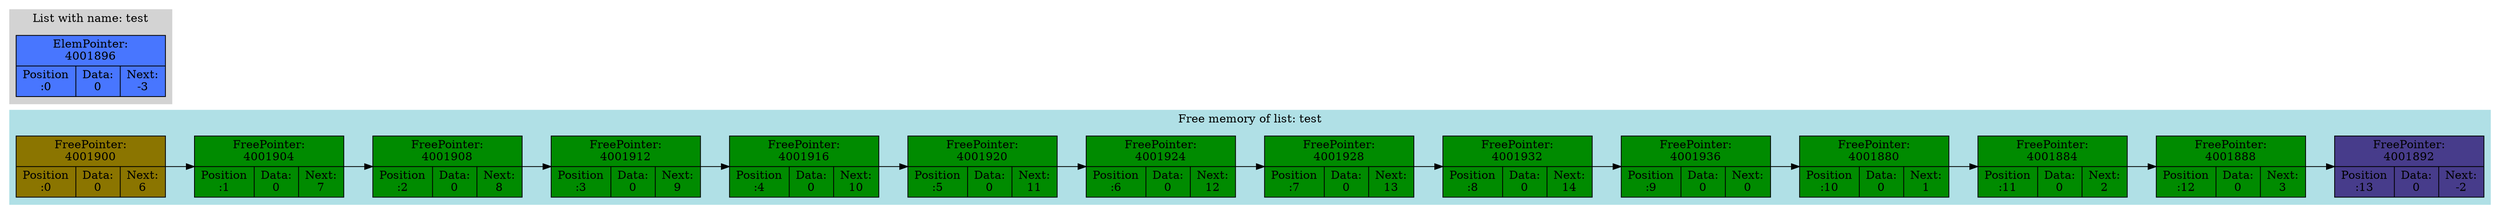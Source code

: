 digraph G{
subgraph clustermem {
style=filled;
color=powderblue;
f0 [shape=record, label="FreePointer:\n4001900 | {Position\n:0 | Data:\n0 | Next:\n6}",style="filled",fillcolor="gold4"];
f0->f1
f1 [shape=record, label="FreePointer:\n4001904 | {Position\n:1 | Data:\n0 | Next:\n7}",style="filled",fillcolor="green4"];
f1->f2
f2 [shape=record, label="FreePointer:\n4001908 | {Position\n:2 | Data:\n0 | Next:\n8}",style="filled",fillcolor="green4"];
f2->f3
f3 [shape=record, label="FreePointer:\n4001912 | {Position\n:3 | Data:\n0 | Next:\n9}",style="filled",fillcolor="green4"];
f3->f4
f4 [shape=record, label="FreePointer:\n4001916 | {Position\n:4 | Data:\n0 | Next:\n10}",style="filled",fillcolor="green4"];
f4->f5
f5 [shape=record, label="FreePointer:\n4001920 | {Position\n:5 | Data:\n0 | Next:\n11}",style="filled",fillcolor="green4"];
f5->f6
f6 [shape=record, label="FreePointer:\n4001924 | {Position\n:6 | Data:\n0 | Next:\n12}",style="filled",fillcolor="green4"];
f6->f7
f7 [shape=record, label="FreePointer:\n4001928 | {Position\n:7 | Data:\n0 | Next:\n13}",style="filled",fillcolor="green4"];
f7->f8
f8 [shape=record, label="FreePointer:\n4001932 | {Position\n:8 | Data:\n0 | Next:\n14}",style="filled",fillcolor="green4"];
f8->f9
f9 [shape=record, label="FreePointer:\n4001936 | {Position\n:9 | Data:\n0 | Next:\n0}",style="filled",fillcolor="green4"];
f9->f10
f10 [shape=record, label="FreePointer:\n4001880 | {Position\n:10 | Data:\n0 | Next:\n1}",style="filled",fillcolor="green4"];
f10->f11
f11 [shape=record, label="FreePointer:\n4001884 | {Position\n:11 | Data:\n0 | Next:\n2}",style="filled",fillcolor="green4"];
f11->f12
f12 [shape=record, label="FreePointer:\n4001888 | {Position\n:12 | Data:\n0 | Next:\n3}",style="filled",fillcolor="green4"];
f12->f13
f13 [shape=record, label="FreePointer:\n4001892 | {Position\n:13 | Data:\n0 | Next:\n-2}",style="filled",fillcolor="slateblue4"];
label = "Free memory of list: test"}
rankdir=LR;
subgraph clusterlist {
style=filled;
color=lightgrey;
0 [shape=record, label="ElemPointer:\n4001896 | {Position\n:0 | Data:\n0 | Next:\n-3}",style="filled",fillcolor="gold2"];
0 [shape=record, label="ElemPointer:\n4001896 | {Position\n:0 | Data:\n0 | Next:\n-3}",style="filled",fillcolor="royalblue1"];
label = "List with name: test"}
}
